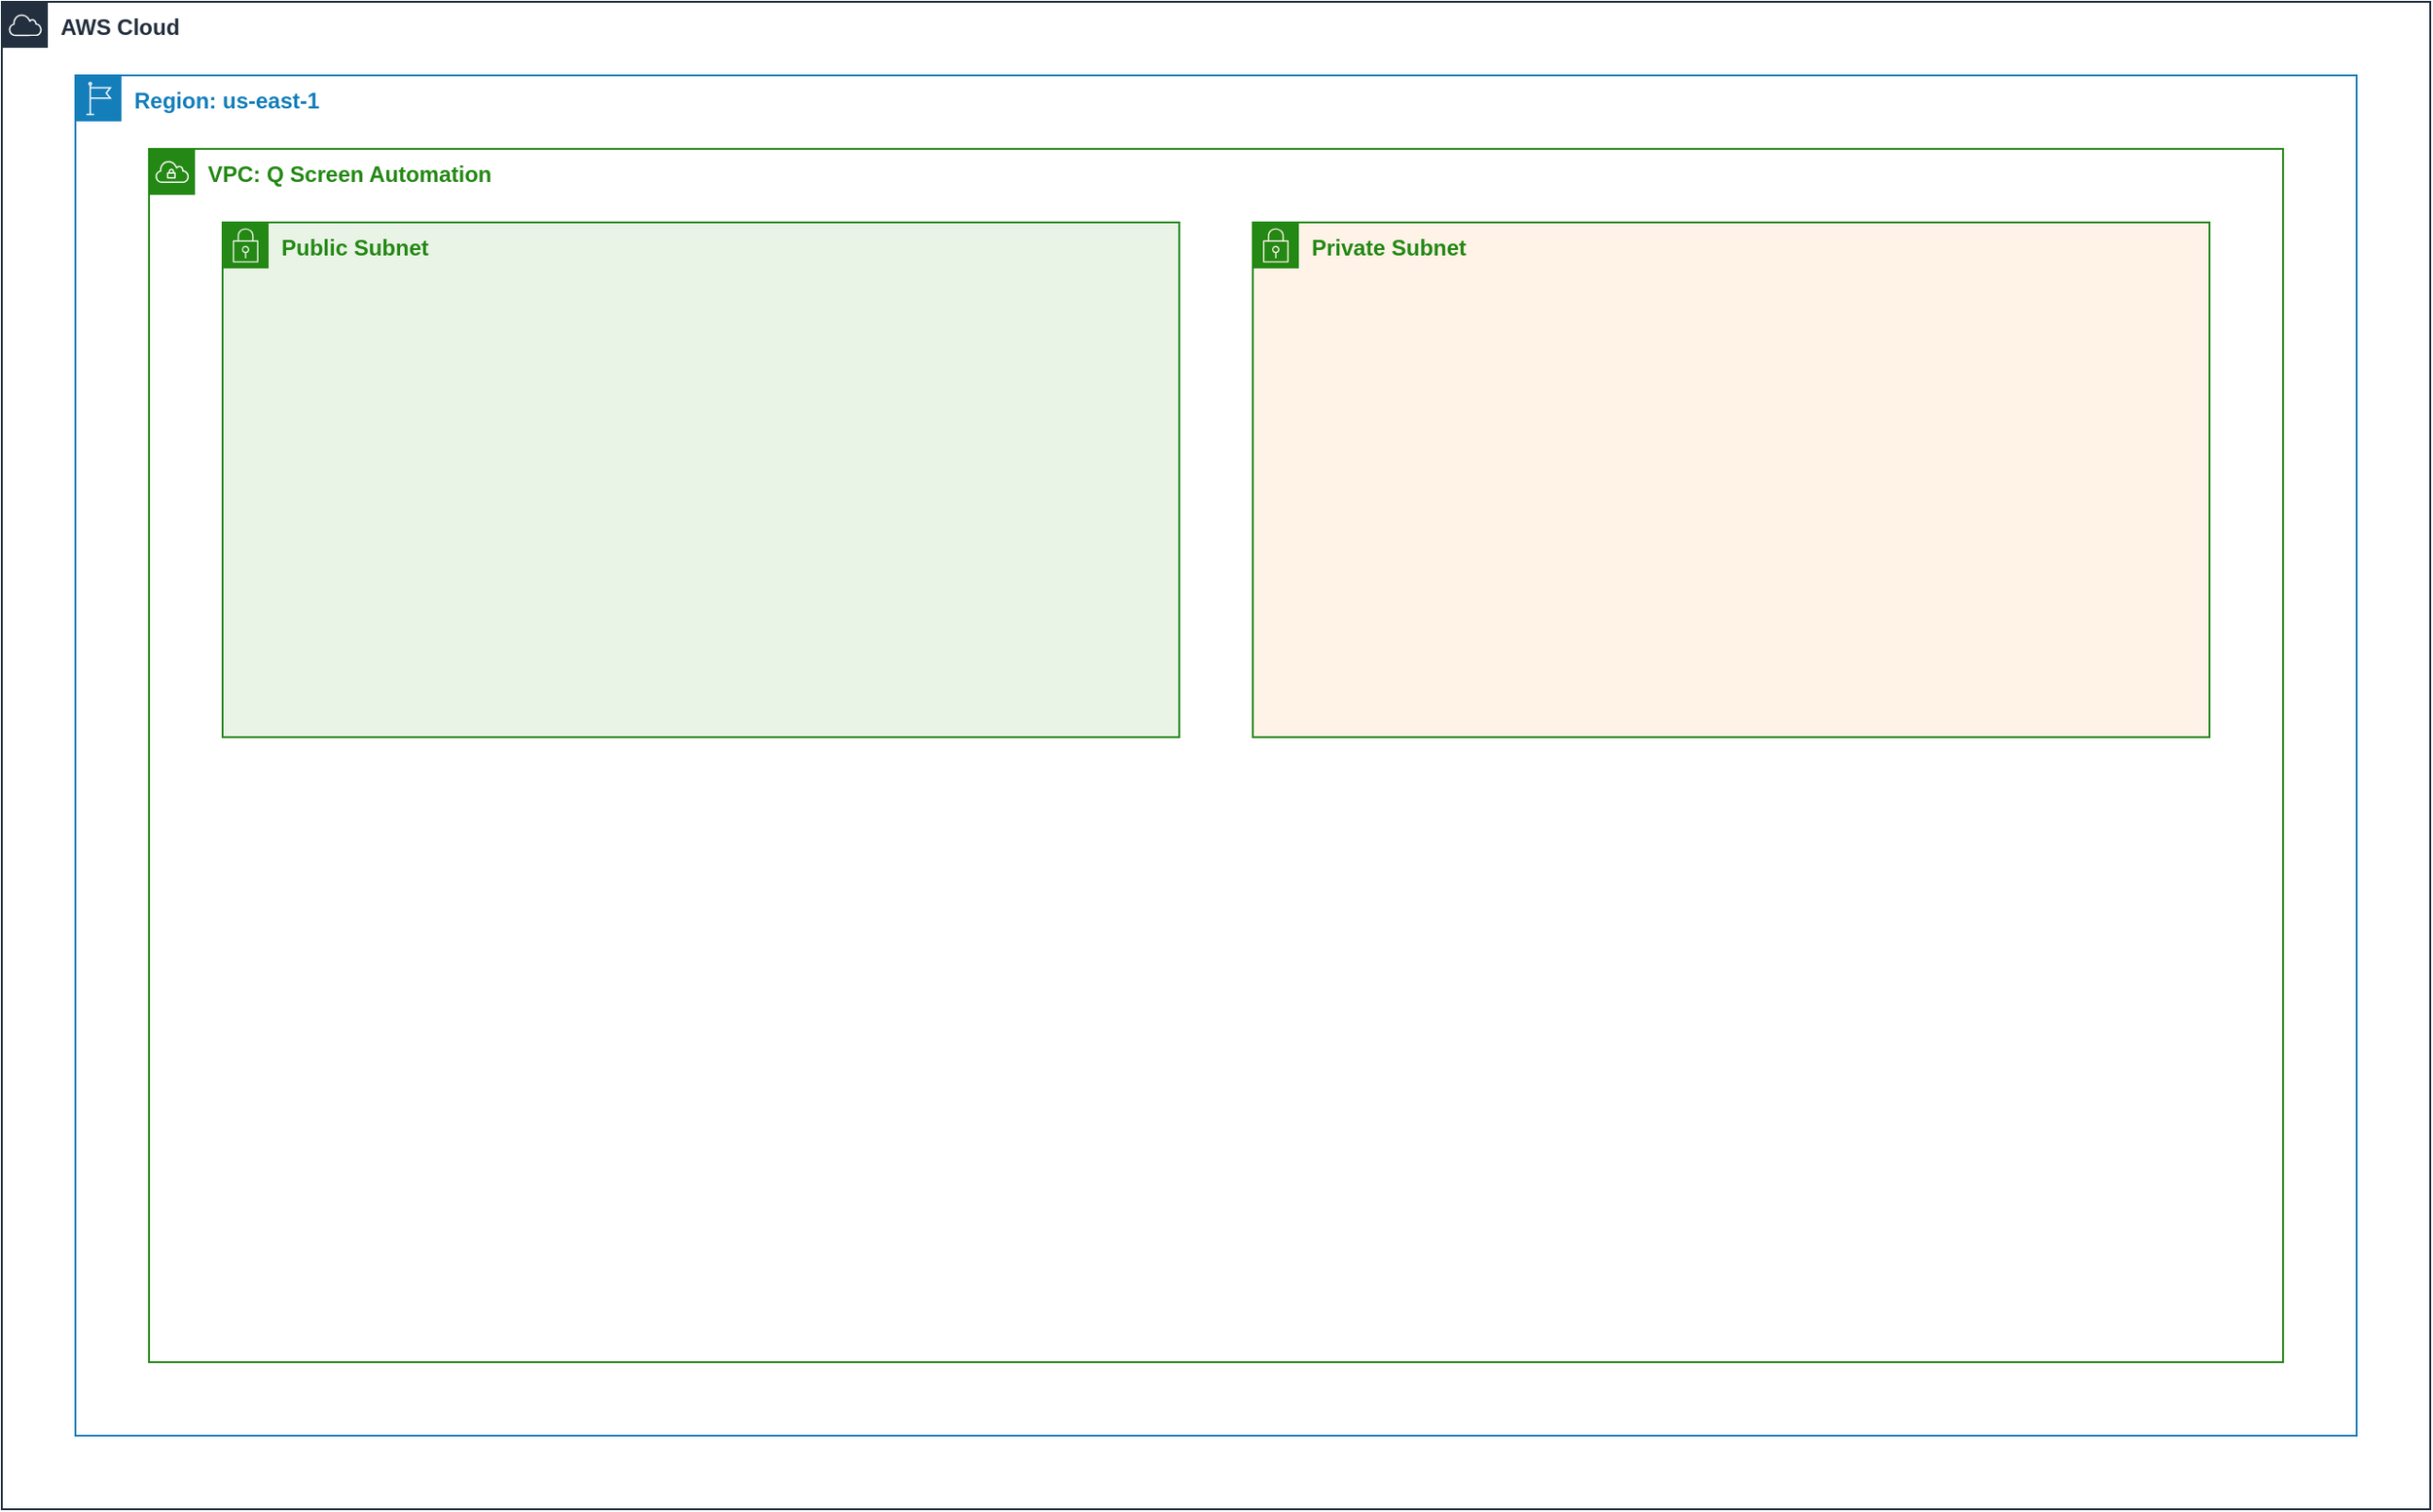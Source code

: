 <mxfile version="24.7.17">
  <diagram name="AWS Infrastructure" id="aws-infrastructure">
    <mxGraphModel dx="1422" dy="794" grid="1" gridSize="10" guides="1" tooltips="1" connect="1" arrows="1" fold="1" page="1" pageScale="1" pageWidth="1400" pageHeight="900" math="0" shadow="0">
      <root>
        <mxCell id="0" />
        <mxCell id="1" parent="0" />
        
        <!-- AWS Cloud -->
        <mxCell id="aws-cloud" value="AWS Cloud" style="sketch=0;outlineConnect=0;gradientColor=none;html=1;whiteSpace=wrap;fontSize=12;fontStyle=1;shape=mxgraph.aws4.group;grIcon=mxgraph.aws4.group_aws_cloud;strokeColor=#232F3E;fillColor=none;verticalAlign=top;align=left;spacingLeft=30;fontColor=#232F3E;dashed=0;" vertex="1" parent="1">
          <mxGeometry x="40" y="40" width="1320" height="820" as="geometry" />
        </mxCell>
        
        <!-- Region -->
        <mxCell id="region" value="Region: us-east-1" style="sketch=0;outlineConnect=0;gradientColor=none;html=1;whiteSpace=wrap;fontSize=12;fontStyle=1;shape=mxgraph.aws4.group;grIcon=mxgraph.aws4.group_region;strokeColor=#147EBA;fillColor=none;verticalAlign=top;align=left;spacingLeft=30;fontColor=#147EBA;dashed=0;" vertex="1" parent="1">
          <mxGeometry x="80" y="80" width="1240" height="740" as="geometry" />
        </mxCell>
        
        <!-- VPC -->
        <mxCell id="vpc" value="VPC: Q Screen Automation" style="sketch=0;outlineConnect=0;gradientColor=none;html=1;whiteSpace=wrap;fontSize=12;fontStyle=1;shape=mxgraph.aws4.group;grIcon=mxgraph.aws4.group_vpc;strokeColor=#248814;fillColor=none;verticalAlign=top;align=left;spacingLeft=30;fontColor=#248814;dashed=0;" vertex="1" parent="1">
          <mxGeometry x="120" y="120" width="1160" height="660" as="geometry" />
        </mxCell>
        
        <!-- Public Subnet -->
        <mxCell id="public-subnet" value="Public Subnet" style="sketch=0;outlineConnect=0;gradientColor=none;html=1;whiteSpace=wrap;fontSize=12;fontStyle=1;shape=mxgraph.aws4.group;grIcon=mxgraph.aws4.group_security_group;strokeColor=#248814;fillColor=#E9F3E6;verticalAlign=top;align=left;spacingLeft=30;fontColor=#248814;dashed=0;" vertex="1" parent="1">
          <mxGeometry x="160" y="160" width="520" height="280" as="geometry" />
        </mxCell>
        
        <!-- Private Subnet -->
        <mxCell id="private-subnet" value="Private Subnet" style="sketch=0;outlineConnect=0;gradientColor=none;html=1;whiteSpace=wrap;fontSize=12;fontStyle=1;shape=mxgraph.aws4.group;grIcon=mxgraph.aws4.group_security_group;strokeColor=#248814;fillColor=#FFF2E6;verticalAlign=top;align=left;spacingLeft=30;fontColor=#248814;dashed=0;" vertex="1" parent="1">
          <mxGeometry x="720" y="160" width="520" height="280" as="geometry" />
        </mxCell>
      </root>
    </mxGraphModel>
  </diagram>
</mxfile>
